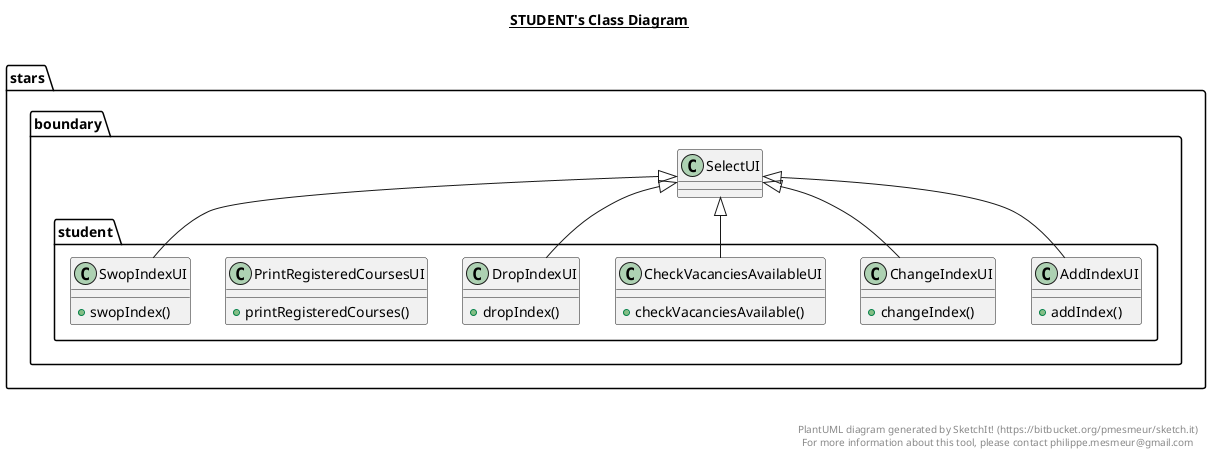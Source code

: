 @startuml

title __STUDENT's Class Diagram__\n

  namespace stars.boundary {
    namespace student {
      class stars.boundary.student.AddIndexUI {
          + addIndex()
      }
    }
  }
  

  namespace stars.boundary {
    namespace student {
      class stars.boundary.student.ChangeIndexUI {
          + changeIndex()
      }
    }
  }
  

  namespace stars.boundary {
    namespace student {
      class stars.boundary.student.CheckVacanciesAvailableUI {
          + checkVacanciesAvailable()
      }
    }
  }
  

  namespace stars.boundary {
    namespace student {
      class stars.boundary.student.DropIndexUI {
          + dropIndex()
      }
    }
  }
  

  namespace stars.boundary {
    namespace student {
      class stars.boundary.student.PrintRegisteredCoursesUI {
          + printRegisteredCourses()
      }
    }
  }
  

  namespace stars.boundary {
    namespace student {
      class stars.boundary.student.SwopIndexUI {
          + swopIndex()
      }
    }
  }
  

  stars.boundary.student.AddIndexUI -up-|> stars.boundary.SelectUI
  stars.boundary.student.ChangeIndexUI -up-|> stars.boundary.SelectUI
  stars.boundary.student.CheckVacanciesAvailableUI -up-|> stars.boundary.SelectUI
  stars.boundary.student.DropIndexUI -up-|> stars.boundary.SelectUI
  stars.boundary.student.SwopIndexUI -up-|> stars.boundary.SelectUI


right footer


PlantUML diagram generated by SketchIt! (https://bitbucket.org/pmesmeur/sketch.it)
For more information about this tool, please contact philippe.mesmeur@gmail.com
endfooter

@enduml
